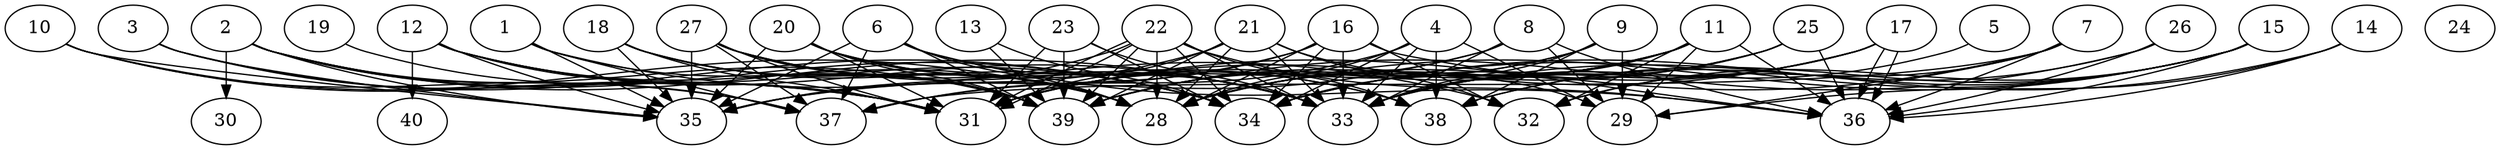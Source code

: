 // DAG automatically generated by daggen at Thu Oct  3 14:06:49 2019
// ./daggen --dot -n 40 --ccr 0.4 --fat 0.9 --regular 0.9 --density 0.7 --mindata 5242880 --maxdata 52428800 
digraph G {
  1 [size="16325120", alpha="0.08", expect_size="6530048"] 
  1 -> 32 [size ="6530048"]
  1 -> 35 [size ="6530048"]
  1 -> 37 [size ="6530048"]
  1 -> 39 [size ="6530048"]
  2 [size="101480960", alpha="0.12", expect_size="40592384"] 
  2 -> 30 [size ="40592384"]
  2 -> 31 [size ="40592384"]
  2 -> 33 [size ="40592384"]
  2 -> 34 [size ="40592384"]
  2 -> 35 [size ="40592384"]
  2 -> 37 [size ="40592384"]
  2 -> 39 [size ="40592384"]
  3 [size="96320000", alpha="0.06", expect_size="38528000"] 
  3 -> 31 [size ="38528000"]
  3 -> 34 [size ="38528000"]
  3 -> 35 [size ="38528000"]
  4 [size="110620160", alpha="0.00", expect_size="44248064"] 
  4 -> 28 [size ="44248064"]
  4 -> 29 [size ="44248064"]
  4 -> 33 [size ="44248064"]
  4 -> 34 [size ="44248064"]
  4 -> 37 [size ="44248064"]
  4 -> 38 [size ="44248064"]
  5 [size="23623680", alpha="0.04", expect_size="9449472"] 
  5 -> 33 [size ="9449472"]
  6 [size="78714880", alpha="0.17", expect_size="31485952"] 
  6 -> 28 [size ="31485952"]
  6 -> 33 [size ="31485952"]
  6 -> 35 [size ="31485952"]
  6 -> 36 [size ="31485952"]
  6 -> 37 [size ="31485952"]
  6 -> 39 [size ="31485952"]
  7 [size="48307200", alpha="0.16", expect_size="19322880"] 
  7 -> 29 [size ="19322880"]
  7 -> 31 [size ="19322880"]
  7 -> 32 [size ="19322880"]
  7 -> 36 [size ="19322880"]
  7 -> 37 [size ="19322880"]
  8 [size="33502720", alpha="0.04", expect_size="13401088"] 
  8 -> 29 [size ="13401088"]
  8 -> 31 [size ="13401088"]
  8 -> 33 [size ="13401088"]
  8 -> 35 [size ="13401088"]
  8 -> 36 [size ="13401088"]
  9 [size="16934400", alpha="0.07", expect_size="6773760"] 
  9 -> 29 [size ="6773760"]
  9 -> 31 [size ="6773760"]
  9 -> 33 [size ="6773760"]
  9 -> 38 [size ="6773760"]
  9 -> 39 [size ="6773760"]
  10 [size="90145280", alpha="0.18", expect_size="36058112"] 
  10 -> 28 [size ="36058112"]
  10 -> 31 [size ="36058112"]
  10 -> 35 [size ="36058112"]
  10 -> 37 [size ="36058112"]
  11 [size="33459200", alpha="0.04", expect_size="13383680"] 
  11 -> 28 [size ="13383680"]
  11 -> 29 [size ="13383680"]
  11 -> 31 [size ="13383680"]
  11 -> 32 [size ="13383680"]
  11 -> 33 [size ="13383680"]
  11 -> 34 [size ="13383680"]
  11 -> 36 [size ="13383680"]
  11 -> 39 [size ="13383680"]
  12 [size="81838080", alpha="0.19", expect_size="32735232"] 
  12 -> 28 [size ="32735232"]
  12 -> 31 [size ="32735232"]
  12 -> 33 [size ="32735232"]
  12 -> 34 [size ="32735232"]
  12 -> 35 [size ="32735232"]
  12 -> 40 [size ="32735232"]
  13 [size="37498880", alpha="0.19", expect_size="14999552"] 
  13 -> 34 [size ="14999552"]
  13 -> 39 [size ="14999552"]
  14 [size="70666240", alpha="0.05", expect_size="28266496"] 
  14 -> 29 [size ="28266496"]
  14 -> 34 [size ="28266496"]
  14 -> 36 [size ="28266496"]
  15 [size="72363520", alpha="0.20", expect_size="28945408"] 
  15 -> 28 [size ="28945408"]
  15 -> 32 [size ="28945408"]
  15 -> 33 [size ="28945408"]
  15 -> 34 [size ="28945408"]
  15 -> 36 [size ="28945408"]
  15 -> 38 [size ="28945408"]
  16 [size="94374400", alpha="0.05", expect_size="37749760"] 
  16 -> 28 [size ="37749760"]
  16 -> 32 [size ="37749760"]
  16 -> 33 [size ="37749760"]
  16 -> 34 [size ="37749760"]
  16 -> 35 [size ="37749760"]
  16 -> 36 [size ="37749760"]
  16 -> 37 [size ="37749760"]
  17 [size="74104320", alpha="0.11", expect_size="29641728"] 
  17 -> 28 [size ="29641728"]
  17 -> 31 [size ="29641728"]
  17 -> 33 [size ="29641728"]
  17 -> 34 [size ="29641728"]
  17 -> 36 [size ="29641728"]
  17 -> 36 [size ="29641728"]
  18 [size="47971840", alpha="0.03", expect_size="19188736"] 
  18 -> 28 [size ="19188736"]
  18 -> 31 [size ="19188736"]
  18 -> 34 [size ="19188736"]
  18 -> 35 [size ="19188736"]
  18 -> 39 [size ="19188736"]
  19 [size="70131200", alpha="0.01", expect_size="28052480"] 
  19 -> 31 [size ="28052480"]
  20 [size="109962240", alpha="0.01", expect_size="43984896"] 
  20 -> 28 [size ="43984896"]
  20 -> 31 [size ="43984896"]
  20 -> 33 [size ="43984896"]
  20 -> 35 [size ="43984896"]
  20 -> 38 [size ="43984896"]
  20 -> 39 [size ="43984896"]
  21 [size="95889920", alpha="0.01", expect_size="38355968"] 
  21 -> 28 [size ="38355968"]
  21 -> 29 [size ="38355968"]
  21 -> 31 [size ="38355968"]
  21 -> 32 [size ="38355968"]
  21 -> 33 [size ="38355968"]
  21 -> 35 [size ="38355968"]
  21 -> 39 [size ="38355968"]
  22 [size="120762880", alpha="0.16", expect_size="48305152"] 
  22 -> 28 [size ="48305152"]
  22 -> 31 [size ="48305152"]
  22 -> 31 [size ="48305152"]
  22 -> 33 [size ="48305152"]
  22 -> 34 [size ="48305152"]
  22 -> 35 [size ="48305152"]
  22 -> 36 [size ="48305152"]
  22 -> 38 [size ="48305152"]
  22 -> 39 [size ="48305152"]
  23 [size="115706880", alpha="0.05", expect_size="46282752"] 
  23 -> 31 [size ="46282752"]
  23 -> 33 [size ="46282752"]
  23 -> 34 [size ="46282752"]
  23 -> 39 [size ="46282752"]
  24 [size="111096320", alpha="0.10", expect_size="44438528"] 
  25 [size="25226240", alpha="0.17", expect_size="10090496"] 
  25 -> 28 [size ="10090496"]
  25 -> 33 [size ="10090496"]
  25 -> 36 [size ="10090496"]
  25 -> 39 [size ="10090496"]
  26 [size="22894080", alpha="0.16", expect_size="9157632"] 
  26 -> 36 [size ="9157632"]
  26 -> 38 [size ="9157632"]
  26 -> 39 [size ="9157632"]
  27 [size="49446400", alpha="0.00", expect_size="19778560"] 
  27 -> 28 [size ="19778560"]
  27 -> 31 [size ="19778560"]
  27 -> 33 [size ="19778560"]
  27 -> 35 [size ="19778560"]
  27 -> 37 [size ="19778560"]
  27 -> 38 [size ="19778560"]
  27 -> 39 [size ="19778560"]
  28 [size="114836480", alpha="0.08", expect_size="45934592"] 
  29 [size="13245440", alpha="0.16", expect_size="5298176"] 
  30 [size="21655040", alpha="0.18", expect_size="8662016"] 
  31 [size="26204160", alpha="0.03", expect_size="10481664"] 
  32 [size="30105600", alpha="0.20", expect_size="12042240"] 
  33 [size="121738240", alpha="0.01", expect_size="48695296"] 
  34 [size="30417920", alpha="0.11", expect_size="12167168"] 
  35 [size="89587200", alpha="0.12", expect_size="35834880"] 
  36 [size="73838080", alpha="0.06", expect_size="29535232"] 
  37 [size="48780800", alpha="0.11", expect_size="19512320"] 
  38 [size="49615360", alpha="0.01", expect_size="19846144"] 
  39 [size="96737280", alpha="0.02", expect_size="38694912"] 
  40 [size="76008960", alpha="0.18", expect_size="30403584"] 
}
